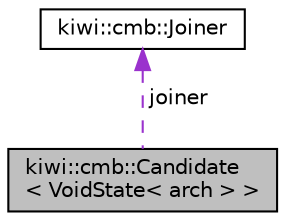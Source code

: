 digraph "kiwi::cmb::Candidate&lt; VoidState&lt; arch &gt; &gt;"
{
 // LATEX_PDF_SIZE
  edge [fontname="Helvetica",fontsize="10",labelfontname="Helvetica",labelfontsize="10"];
  node [fontname="Helvetica",fontsize="10",shape=record];
  Node1 [label="kiwi::cmb::Candidate\l\< VoidState\< arch \> \>",height=0.2,width=0.4,color="black", fillcolor="grey75", style="filled", fontcolor="black",tooltip=" "];
  Node2 -> Node1 [dir="back",color="darkorchid3",fontsize="10",style="dashed",label=" joiner" ,fontname="Helvetica"];
  Node2 [label="kiwi::cmb::Joiner",height=0.2,width=0.4,color="black", fillcolor="white", style="filled",URL="$classkiwi_1_1cmb_1_1Joiner.html",tooltip=" "];
}

